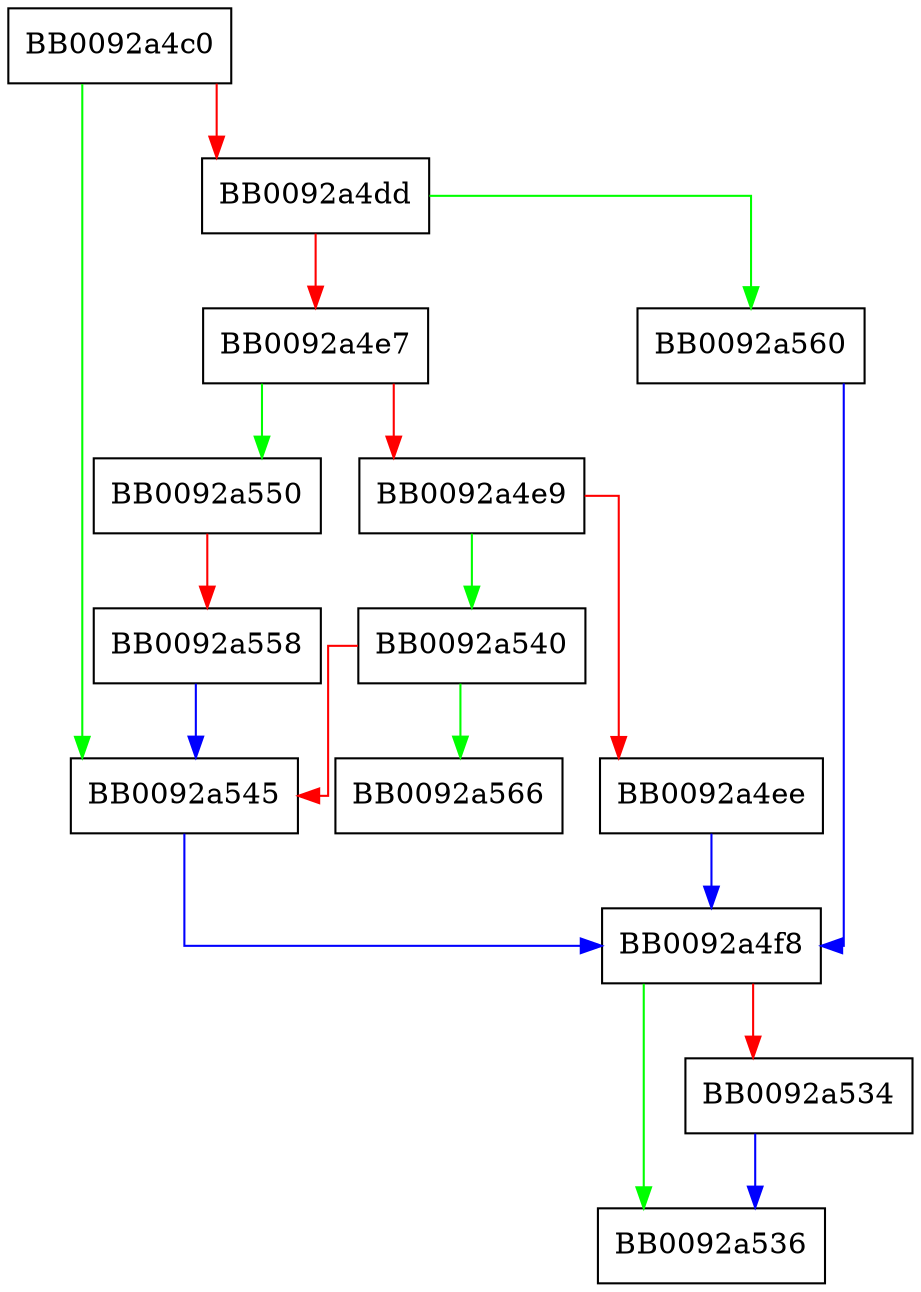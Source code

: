 digraph fde_single_encoding_compare {
  node [shape="box"];
  graph [splines=ortho];
  BB0092a4c0 -> BB0092a545 [color="green"];
  BB0092a4c0 -> BB0092a4dd [color="red"];
  BB0092a4dd -> BB0092a560 [color="green"];
  BB0092a4dd -> BB0092a4e7 [color="red"];
  BB0092a4e7 -> BB0092a550 [color="green"];
  BB0092a4e7 -> BB0092a4e9 [color="red"];
  BB0092a4e9 -> BB0092a540 [color="green"];
  BB0092a4e9 -> BB0092a4ee [color="red"];
  BB0092a4ee -> BB0092a4f8 [color="blue"];
  BB0092a4f8 -> BB0092a536 [color="green"];
  BB0092a4f8 -> BB0092a534 [color="red"];
  BB0092a534 -> BB0092a536 [color="blue"];
  BB0092a540 -> BB0092a566 [color="green"];
  BB0092a540 -> BB0092a545 [color="red"];
  BB0092a545 -> BB0092a4f8 [color="blue"];
  BB0092a550 -> BB0092a558 [color="red"];
  BB0092a558 -> BB0092a545 [color="blue"];
  BB0092a560 -> BB0092a4f8 [color="blue"];
}